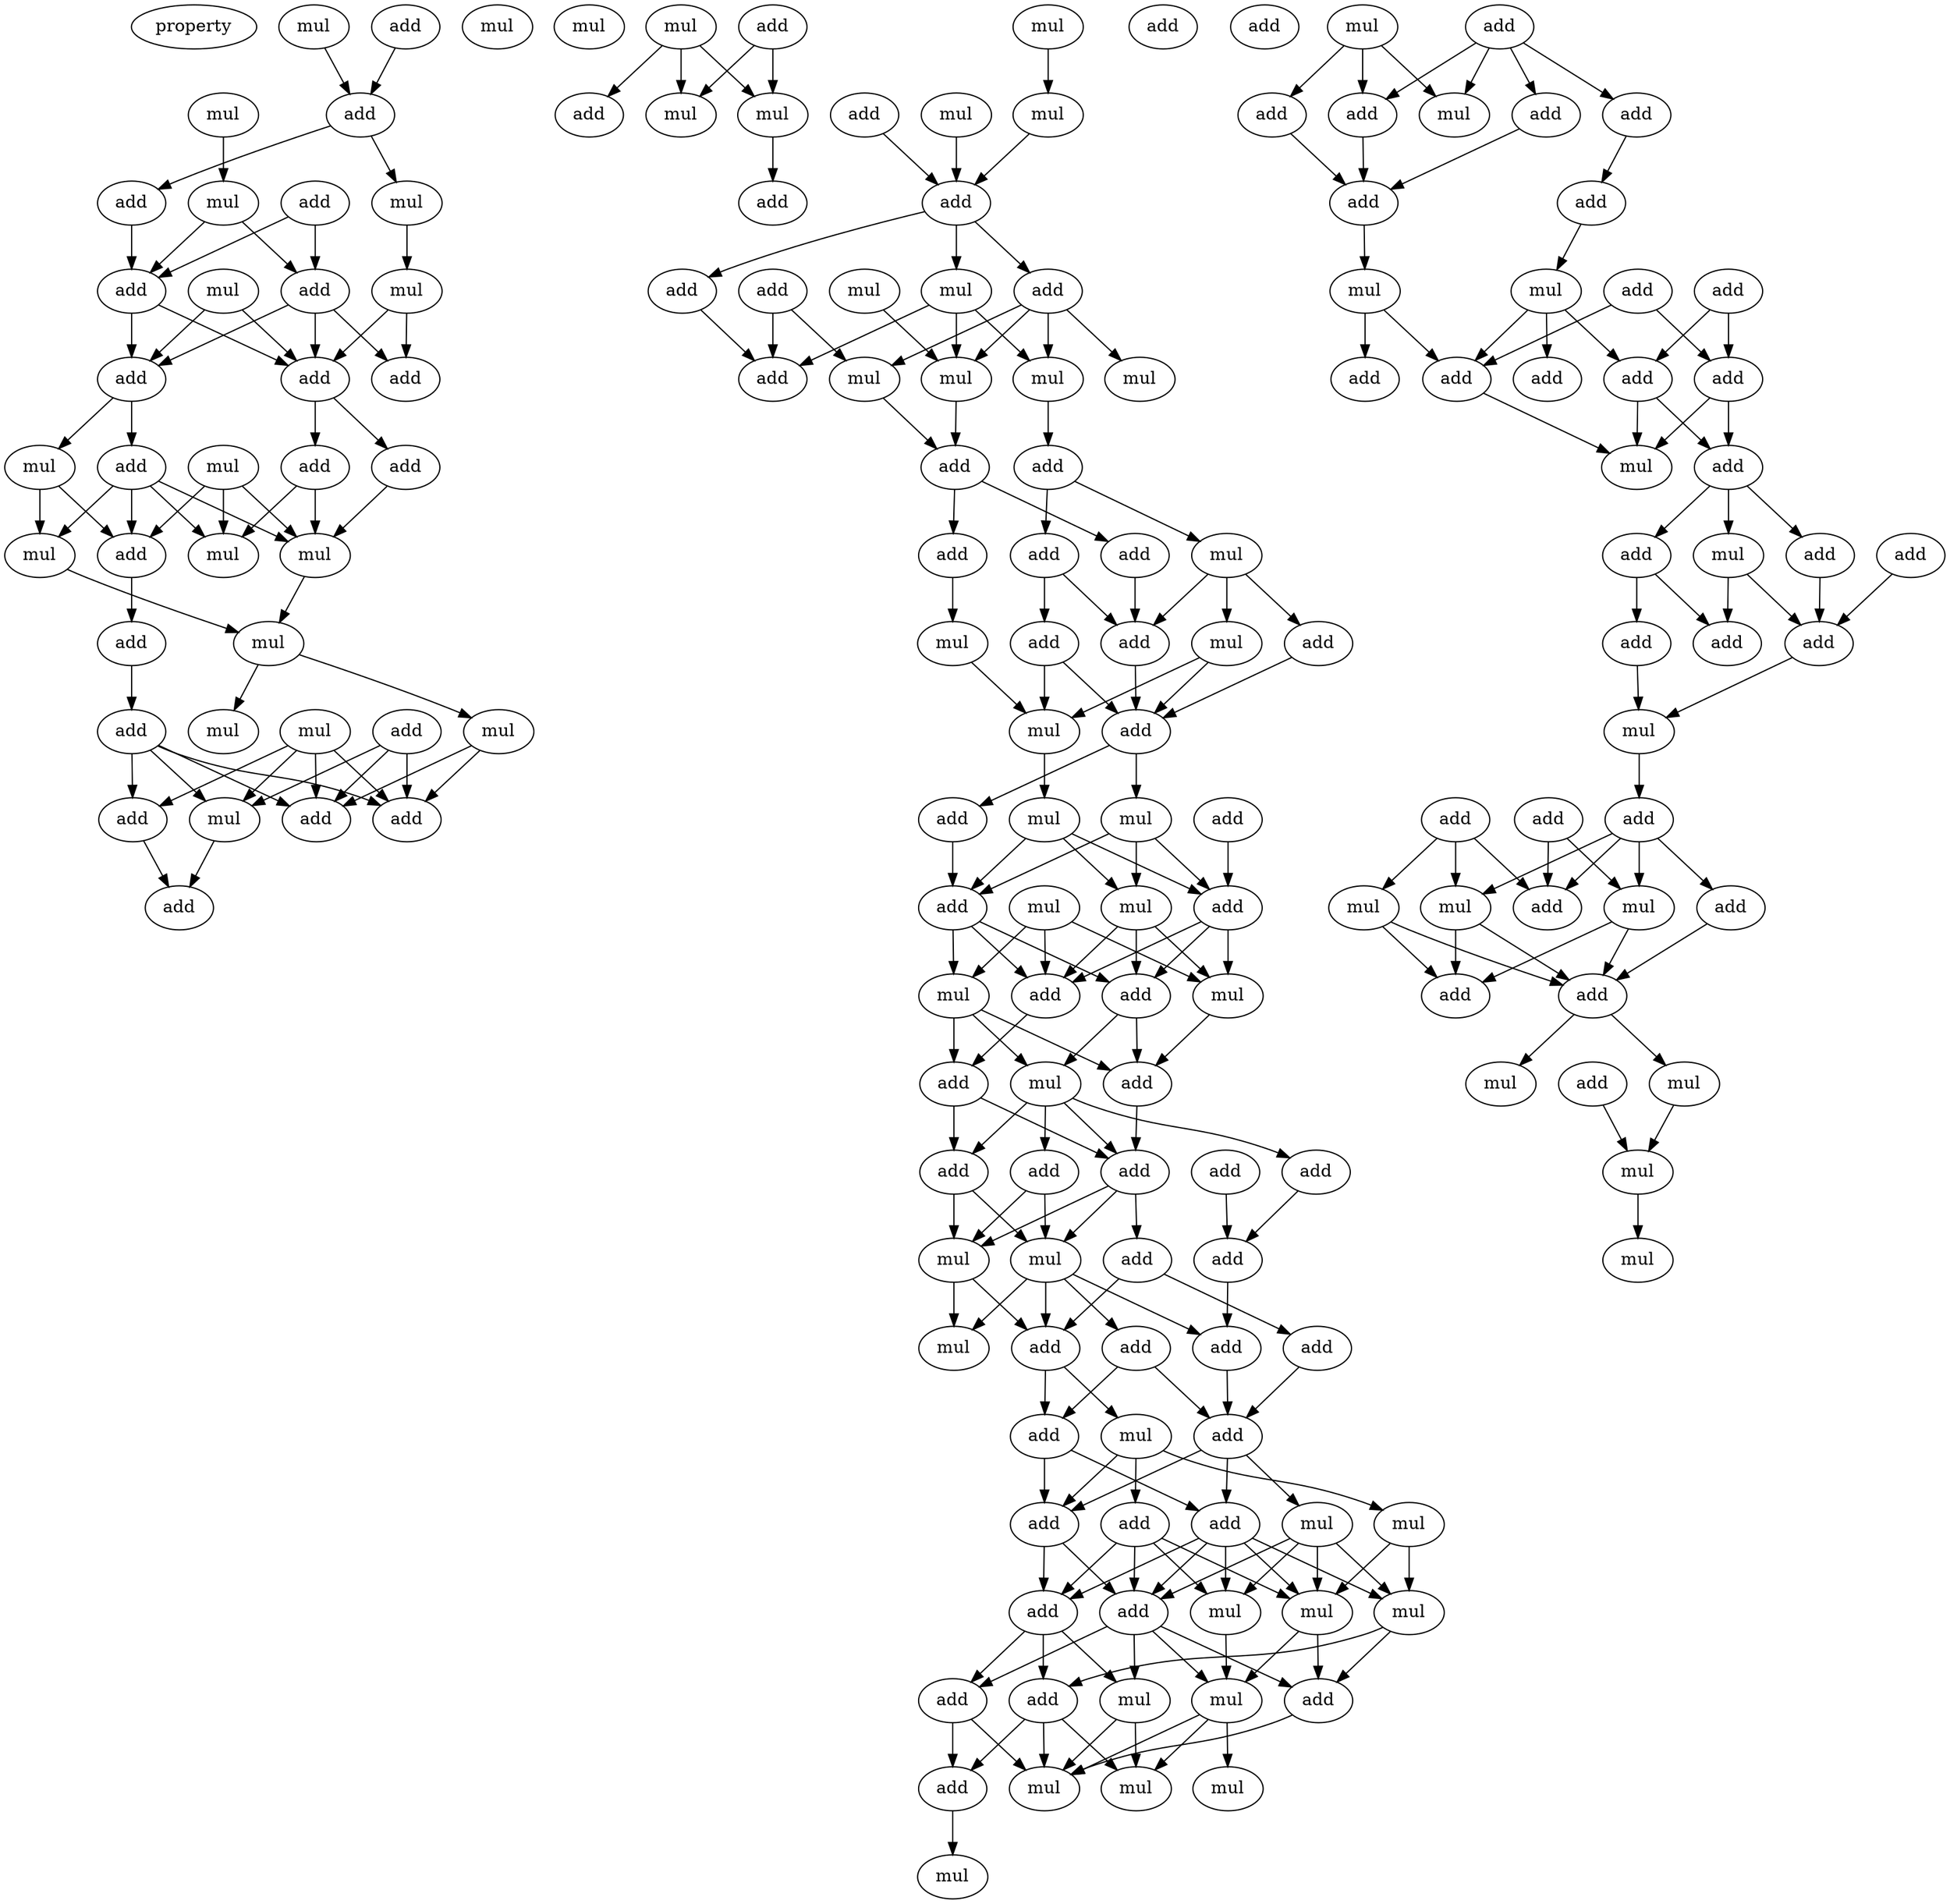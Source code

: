 digraph {
    node [fontcolor=black]
    property [mul=2,lf=1.3]
    0 [ label = mul ];
    1 [ label = mul ];
    2 [ label = add ];
    3 [ label = mul ];
    4 [ label = add ];
    5 [ label = mul ];
    6 [ label = mul ];
    7 [ label = mul ];
    8 [ label = add ];
    9 [ label = add ];
    10 [ label = mul ];
    11 [ label = add ];
    12 [ label = add ];
    13 [ label = mul ];
    14 [ label = add ];
    15 [ label = add ];
    16 [ label = add ];
    17 [ label = mul ];
    18 [ label = add ];
    19 [ label = add ];
    20 [ label = mul ];
    21 [ label = add ];
    22 [ label = mul ];
    23 [ label = mul ];
    24 [ label = add ];
    25 [ label = mul ];
    26 [ label = mul ];
    27 [ label = add ];
    28 [ label = mul ];
    29 [ label = add ];
    30 [ label = mul ];
    31 [ label = mul ];
    32 [ label = add ];
    33 [ label = add ];
    34 [ label = add ];
    35 [ label = mul ];
    36 [ label = add ];
    37 [ label = add ];
    38 [ label = mul ];
    39 [ label = add ];
    40 [ label = mul ];
    41 [ label = add ];
    42 [ label = mul ];
    43 [ label = mul ];
    44 [ label = add ];
    45 [ label = add ];
    46 [ label = mul ];
    47 [ label = mul ];
    48 [ label = add ];
    49 [ label = add ];
    50 [ label = mul ];
    51 [ label = add ];
    52 [ label = add ];
    53 [ label = mul ];
    54 [ label = add ];
    55 [ label = mul ];
    56 [ label = add ];
    57 [ label = mul ];
    58 [ label = mul ];
    59 [ label = mul ];
    60 [ label = add ];
    61 [ label = add ];
    62 [ label = mul ];
    63 [ label = add ];
    64 [ label = add ];
    65 [ label = add ];
    66 [ label = mul ];
    67 [ label = add ];
    68 [ label = mul ];
    69 [ label = add ];
    70 [ label = add ];
    71 [ label = mul ];
    72 [ label = add ];
    73 [ label = add ];
    74 [ label = mul ];
    75 [ label = add ];
    76 [ label = mul ];
    77 [ label = add ];
    78 [ label = mul ];
    79 [ label = add ];
    80 [ label = mul ];
    81 [ label = add ];
    82 [ label = add ];
    83 [ label = mul ];
    84 [ label = mul ];
    85 [ label = add ];
    86 [ label = mul ];
    87 [ label = add ];
    88 [ label = add ];
    89 [ label = add ];
    90 [ label = add ];
    91 [ label = add ];
    92 [ label = add ];
    93 [ label = add ];
    94 [ label = mul ];
    95 [ label = mul ];
    96 [ label = add ];
    97 [ label = add ];
    98 [ label = add ];
    99 [ label = mul ];
    100 [ label = add ];
    101 [ label = add ];
    102 [ label = mul ];
    103 [ label = add ];
    104 [ label = add ];
    105 [ label = add ];
    106 [ label = mul ];
    107 [ label = add ];
    108 [ label = mul ];
    109 [ label = add ];
    110 [ label = add ];
    111 [ label = mul ];
    112 [ label = add ];
    113 [ label = mul ];
    114 [ label = mul ];
    115 [ label = add ];
    116 [ label = add ];
    117 [ label = mul ];
    118 [ label = mul ];
    119 [ label = add ];
    120 [ label = mul ];
    121 [ label = mul ];
    122 [ label = mul ];
    123 [ label = add ];
    124 [ label = add ];
    125 [ label = mul ];
    126 [ label = mul ];
    127 [ label = add ];
    128 [ label = add ];
    129 [ label = mul ];
    130 [ label = add ];
    131 [ label = add ];
    132 [ label = add ];
    133 [ label = add ];
    134 [ label = add ];
    135 [ label = add ];
    136 [ label = add ];
    137 [ label = mul ];
    138 [ label = mul ];
    139 [ label = add ];
    140 [ label = add ];
    141 [ label = add ];
    142 [ label = add ];
    143 [ label = add ];
    144 [ label = mul ];
    145 [ label = add ];
    146 [ label = add ];
    147 [ label = mul ];
    148 [ label = add ];
    149 [ label = add ];
    150 [ label = add ];
    151 [ label = add ];
    152 [ label = add ];
    153 [ label = mul ];
    154 [ label = add ];
    155 [ label = add ];
    156 [ label = add ];
    157 [ label = mul ];
    158 [ label = add ];
    159 [ label = mul ];
    160 [ label = mul ];
    161 [ label = add ];
    162 [ label = add ];
    163 [ label = add ];
    164 [ label = add ];
    165 [ label = mul ];
    166 [ label = mul ];
    167 [ label = mul ];
    168 [ label = mul ];
    0 -> 4 [ name = 0 ];
    2 -> 4 [ name = 1 ];
    4 -> 6 [ name = 2 ];
    4 -> 9 [ name = 3 ];
    5 -> 7 [ name = 4 ];
    6 -> 13 [ name = 5 ];
    7 -> 11 [ name = 6 ];
    7 -> 12 [ name = 7 ];
    8 -> 11 [ name = 8 ];
    8 -> 12 [ name = 9 ];
    9 -> 12 [ name = 10 ];
    10 -> 14 [ name = 11 ];
    10 -> 16 [ name = 12 ];
    11 -> 14 [ name = 13 ];
    11 -> 15 [ name = 14 ];
    11 -> 16 [ name = 15 ];
    12 -> 14 [ name = 16 ];
    12 -> 16 [ name = 17 ];
    13 -> 15 [ name = 18 ];
    13 -> 16 [ name = 19 ];
    14 -> 17 [ name = 20 ];
    14 -> 19 [ name = 21 ];
    16 -> 18 [ name = 22 ];
    16 -> 21 [ name = 23 ];
    17 -> 22 [ name = 24 ];
    17 -> 24 [ name = 25 ];
    18 -> 23 [ name = 26 ];
    18 -> 25 [ name = 27 ];
    19 -> 22 [ name = 28 ];
    19 -> 23 [ name = 29 ];
    19 -> 24 [ name = 30 ];
    19 -> 25 [ name = 31 ];
    20 -> 23 [ name = 32 ];
    20 -> 24 [ name = 33 ];
    20 -> 25 [ name = 34 ];
    21 -> 25 [ name = 35 ];
    22 -> 26 [ name = 36 ];
    24 -> 27 [ name = 37 ];
    25 -> 26 [ name = 38 ];
    26 -> 28 [ name = 39 ];
    26 -> 30 [ name = 40 ];
    27 -> 29 [ name = 41 ];
    29 -> 33 [ name = 42 ];
    29 -> 34 [ name = 43 ];
    29 -> 35 [ name = 44 ];
    29 -> 36 [ name = 45 ];
    30 -> 34 [ name = 46 ];
    30 -> 36 [ name = 47 ];
    31 -> 33 [ name = 48 ];
    31 -> 34 [ name = 49 ];
    31 -> 35 [ name = 50 ];
    31 -> 36 [ name = 51 ];
    32 -> 34 [ name = 52 ];
    32 -> 35 [ name = 53 ];
    32 -> 36 [ name = 54 ];
    33 -> 37 [ name = 55 ];
    35 -> 37 [ name = 56 ];
    38 -> 41 [ name = 57 ];
    38 -> 42 [ name = 58 ];
    38 -> 43 [ name = 59 ];
    39 -> 42 [ name = 60 ];
    39 -> 43 [ name = 61 ];
    40 -> 47 [ name = 62 ];
    42 -> 48 [ name = 63 ];
    44 -> 49 [ name = 64 ];
    46 -> 49 [ name = 65 ];
    47 -> 49 [ name = 66 ];
    49 -> 50 [ name = 67 ];
    49 -> 51 [ name = 68 ];
    49 -> 54 [ name = 69 ];
    50 -> 55 [ name = 70 ];
    50 -> 56 [ name = 71 ];
    50 -> 57 [ name = 72 ];
    51 -> 55 [ name = 73 ];
    51 -> 57 [ name = 74 ];
    51 -> 58 [ name = 75 ];
    51 -> 59 [ name = 76 ];
    52 -> 56 [ name = 77 ];
    52 -> 59 [ name = 78 ];
    53 -> 55 [ name = 79 ];
    54 -> 56 [ name = 80 ];
    55 -> 60 [ name = 81 ];
    57 -> 61 [ name = 82 ];
    59 -> 60 [ name = 83 ];
    60 -> 64 [ name = 84 ];
    60 -> 65 [ name = 85 ];
    61 -> 62 [ name = 86 ];
    61 -> 63 [ name = 87 ];
    62 -> 68 [ name = 88 ];
    62 -> 69 [ name = 89 ];
    62 -> 70 [ name = 90 ];
    63 -> 67 [ name = 91 ];
    63 -> 70 [ name = 92 ];
    64 -> 66 [ name = 93 ];
    65 -> 70 [ name = 94 ];
    66 -> 71 [ name = 95 ];
    67 -> 71 [ name = 96 ];
    67 -> 72 [ name = 97 ];
    68 -> 71 [ name = 98 ];
    68 -> 72 [ name = 99 ];
    69 -> 72 [ name = 100 ];
    70 -> 72 [ name = 101 ];
    71 -> 74 [ name = 102 ];
    72 -> 75 [ name = 103 ];
    72 -> 76 [ name = 104 ];
    73 -> 77 [ name = 105 ];
    74 -> 77 [ name = 106 ];
    74 -> 79 [ name = 107 ];
    74 -> 80 [ name = 108 ];
    75 -> 79 [ name = 109 ];
    76 -> 77 [ name = 110 ];
    76 -> 79 [ name = 111 ];
    76 -> 80 [ name = 112 ];
    77 -> 81 [ name = 113 ];
    77 -> 82 [ name = 114 ];
    77 -> 84 [ name = 115 ];
    78 -> 82 [ name = 116 ];
    78 -> 83 [ name = 117 ];
    78 -> 84 [ name = 118 ];
    79 -> 81 [ name = 119 ];
    79 -> 82 [ name = 120 ];
    79 -> 83 [ name = 121 ];
    80 -> 81 [ name = 122 ];
    80 -> 82 [ name = 123 ];
    80 -> 84 [ name = 124 ];
    81 -> 86 [ name = 125 ];
    81 -> 87 [ name = 126 ];
    82 -> 85 [ name = 127 ];
    83 -> 85 [ name = 128 ];
    83 -> 86 [ name = 129 ];
    83 -> 87 [ name = 130 ];
    84 -> 87 [ name = 131 ];
    85 -> 88 [ name = 132 ];
    85 -> 90 [ name = 133 ];
    86 -> 88 [ name = 134 ];
    86 -> 89 [ name = 135 ];
    86 -> 90 [ name = 136 ];
    86 -> 91 [ name = 137 ];
    87 -> 88 [ name = 138 ];
    88 -> 93 [ name = 139 ];
    88 -> 94 [ name = 140 ];
    88 -> 95 [ name = 141 ];
    89 -> 96 [ name = 142 ];
    90 -> 94 [ name = 143 ];
    90 -> 95 [ name = 144 ];
    91 -> 94 [ name = 145 ];
    91 -> 95 [ name = 146 ];
    92 -> 96 [ name = 147 ];
    93 -> 97 [ name = 148 ];
    93 -> 100 [ name = 149 ];
    94 -> 97 [ name = 150 ];
    94 -> 98 [ name = 151 ];
    94 -> 99 [ name = 152 ];
    94 -> 101 [ name = 153 ];
    95 -> 97 [ name = 154 ];
    95 -> 99 [ name = 155 ];
    96 -> 98 [ name = 156 ];
    97 -> 102 [ name = 157 ];
    97 -> 104 [ name = 158 ];
    98 -> 103 [ name = 159 ];
    100 -> 103 [ name = 160 ];
    101 -> 103 [ name = 161 ];
    101 -> 104 [ name = 162 ];
    102 -> 105 [ name = 163 ];
    102 -> 107 [ name = 164 ];
    102 -> 108 [ name = 165 ];
    103 -> 105 [ name = 166 ];
    103 -> 106 [ name = 167 ];
    103 -> 109 [ name = 168 ];
    104 -> 105 [ name = 169 ];
    104 -> 109 [ name = 170 ];
    105 -> 110 [ name = 171 ];
    105 -> 112 [ name = 172 ];
    106 -> 110 [ name = 173 ];
    106 -> 111 [ name = 174 ];
    106 -> 113 [ name = 175 ];
    106 -> 114 [ name = 176 ];
    107 -> 110 [ name = 177 ];
    107 -> 112 [ name = 178 ];
    107 -> 113 [ name = 179 ];
    107 -> 114 [ name = 180 ];
    108 -> 111 [ name = 181 ];
    108 -> 114 [ name = 182 ];
    109 -> 110 [ name = 183 ];
    109 -> 111 [ name = 184 ];
    109 -> 112 [ name = 185 ];
    109 -> 113 [ name = 186 ];
    109 -> 114 [ name = 187 ];
    110 -> 115 [ name = 188 ];
    110 -> 117 [ name = 189 ];
    110 -> 118 [ name = 190 ];
    110 -> 119 [ name = 191 ];
    111 -> 116 [ name = 192 ];
    111 -> 119 [ name = 193 ];
    112 -> 115 [ name = 194 ];
    112 -> 116 [ name = 195 ];
    112 -> 117 [ name = 196 ];
    113 -> 118 [ name = 197 ];
    114 -> 118 [ name = 198 ];
    114 -> 119 [ name = 199 ];
    115 -> 122 [ name = 200 ];
    115 -> 123 [ name = 201 ];
    116 -> 121 [ name = 202 ];
    116 -> 122 [ name = 203 ];
    116 -> 123 [ name = 204 ];
    117 -> 121 [ name = 205 ];
    117 -> 122 [ name = 206 ];
    118 -> 120 [ name = 207 ];
    118 -> 121 [ name = 208 ];
    118 -> 122 [ name = 209 ];
    119 -> 122 [ name = 210 ];
    123 -> 125 [ name = 211 ];
    126 -> 128 [ name = 212 ];
    126 -> 129 [ name = 213 ];
    126 -> 132 [ name = 214 ];
    127 -> 129 [ name = 215 ];
    127 -> 130 [ name = 216 ];
    127 -> 131 [ name = 217 ];
    127 -> 132 [ name = 218 ];
    128 -> 133 [ name = 219 ];
    130 -> 134 [ name = 220 ];
    131 -> 133 [ name = 221 ];
    132 -> 133 [ name = 222 ];
    133 -> 137 [ name = 223 ];
    134 -> 138 [ name = 224 ];
    135 -> 140 [ name = 225 ];
    135 -> 141 [ name = 226 ];
    136 -> 139 [ name = 227 ];
    136 -> 140 [ name = 228 ];
    137 -> 139 [ name = 229 ];
    137 -> 143 [ name = 230 ];
    138 -> 139 [ name = 231 ];
    138 -> 141 [ name = 232 ];
    138 -> 142 [ name = 233 ];
    139 -> 144 [ name = 234 ];
    140 -> 144 [ name = 235 ];
    140 -> 145 [ name = 236 ];
    141 -> 144 [ name = 237 ];
    141 -> 145 [ name = 238 ];
    145 -> 147 [ name = 239 ];
    145 -> 148 [ name = 240 ];
    145 -> 149 [ name = 241 ];
    146 -> 151 [ name = 242 ];
    147 -> 150 [ name = 243 ];
    147 -> 151 [ name = 244 ];
    148 -> 150 [ name = 245 ];
    148 -> 152 [ name = 246 ];
    149 -> 151 [ name = 247 ];
    151 -> 153 [ name = 248 ];
    152 -> 153 [ name = 249 ];
    153 -> 156 [ name = 250 ];
    154 -> 158 [ name = 251 ];
    154 -> 159 [ name = 252 ];
    154 -> 160 [ name = 253 ];
    155 -> 157 [ name = 254 ];
    155 -> 158 [ name = 255 ];
    156 -> 157 [ name = 256 ];
    156 -> 158 [ name = 257 ];
    156 -> 160 [ name = 258 ];
    156 -> 161 [ name = 259 ];
    157 -> 162 [ name = 260 ];
    157 -> 163 [ name = 261 ];
    159 -> 162 [ name = 262 ];
    159 -> 163 [ name = 263 ];
    160 -> 162 [ name = 264 ];
    160 -> 163 [ name = 265 ];
    161 -> 163 [ name = 266 ];
    163 -> 165 [ name = 267 ];
    163 -> 166 [ name = 268 ];
    164 -> 167 [ name = 269 ];
    166 -> 167 [ name = 270 ];
    167 -> 168 [ name = 271 ];
}
